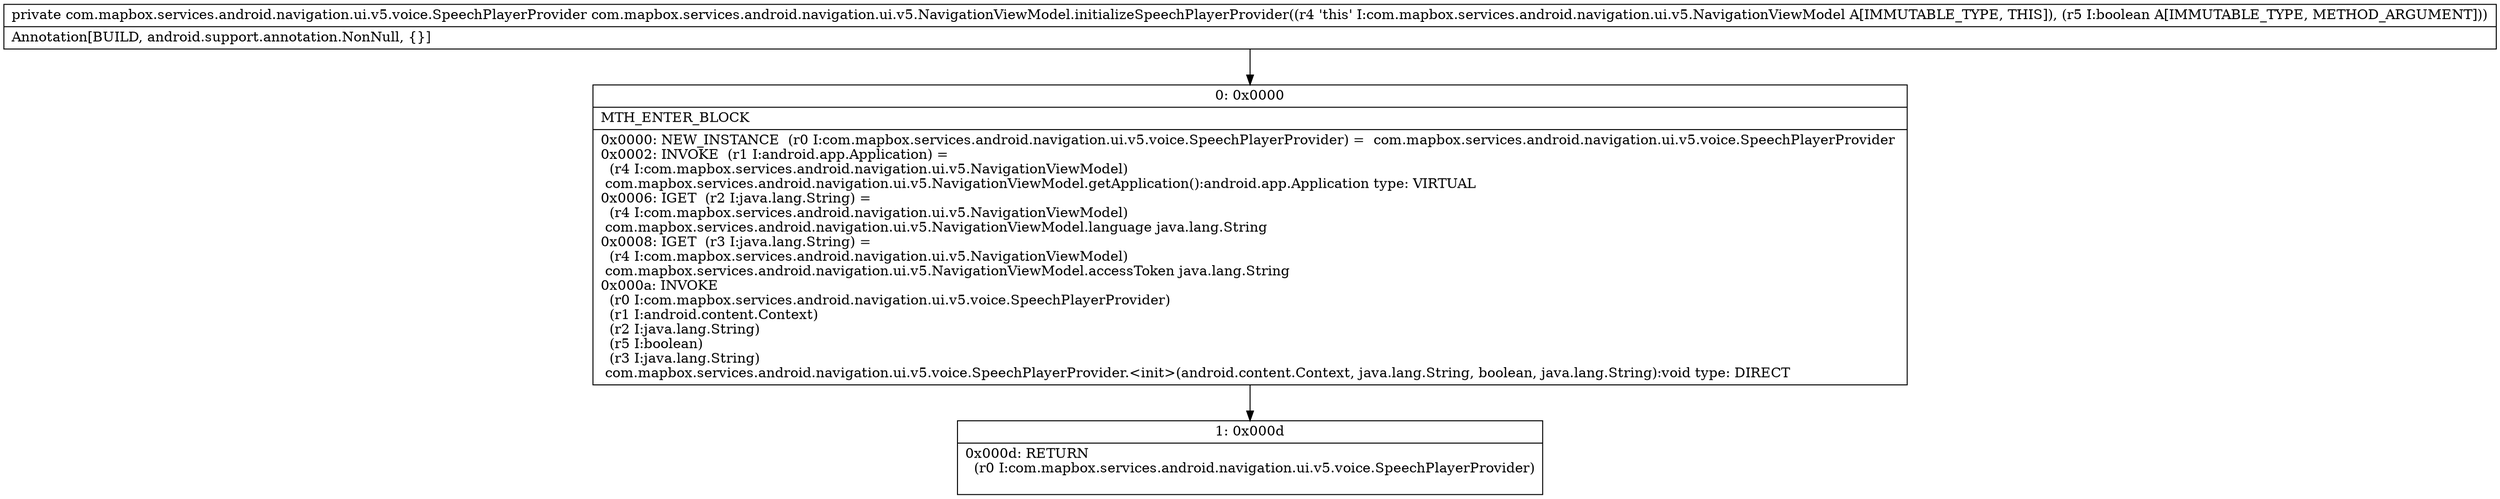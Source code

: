 digraph "CFG forcom.mapbox.services.android.navigation.ui.v5.NavigationViewModel.initializeSpeechPlayerProvider(Z)Lcom\/mapbox\/services\/android\/navigation\/ui\/v5\/voice\/SpeechPlayerProvider;" {
Node_0 [shape=record,label="{0\:\ 0x0000|MTH_ENTER_BLOCK\l|0x0000: NEW_INSTANCE  (r0 I:com.mapbox.services.android.navigation.ui.v5.voice.SpeechPlayerProvider) =  com.mapbox.services.android.navigation.ui.v5.voice.SpeechPlayerProvider \l0x0002: INVOKE  (r1 I:android.app.Application) = \l  (r4 I:com.mapbox.services.android.navigation.ui.v5.NavigationViewModel)\l com.mapbox.services.android.navigation.ui.v5.NavigationViewModel.getApplication():android.app.Application type: VIRTUAL \l0x0006: IGET  (r2 I:java.lang.String) = \l  (r4 I:com.mapbox.services.android.navigation.ui.v5.NavigationViewModel)\l com.mapbox.services.android.navigation.ui.v5.NavigationViewModel.language java.lang.String \l0x0008: IGET  (r3 I:java.lang.String) = \l  (r4 I:com.mapbox.services.android.navigation.ui.v5.NavigationViewModel)\l com.mapbox.services.android.navigation.ui.v5.NavigationViewModel.accessToken java.lang.String \l0x000a: INVOKE  \l  (r0 I:com.mapbox.services.android.navigation.ui.v5.voice.SpeechPlayerProvider)\l  (r1 I:android.content.Context)\l  (r2 I:java.lang.String)\l  (r5 I:boolean)\l  (r3 I:java.lang.String)\l com.mapbox.services.android.navigation.ui.v5.voice.SpeechPlayerProvider.\<init\>(android.content.Context, java.lang.String, boolean, java.lang.String):void type: DIRECT \l}"];
Node_1 [shape=record,label="{1\:\ 0x000d|0x000d: RETURN  \l  (r0 I:com.mapbox.services.android.navigation.ui.v5.voice.SpeechPlayerProvider)\l \l}"];
MethodNode[shape=record,label="{private com.mapbox.services.android.navigation.ui.v5.voice.SpeechPlayerProvider com.mapbox.services.android.navigation.ui.v5.NavigationViewModel.initializeSpeechPlayerProvider((r4 'this' I:com.mapbox.services.android.navigation.ui.v5.NavigationViewModel A[IMMUTABLE_TYPE, THIS]), (r5 I:boolean A[IMMUTABLE_TYPE, METHOD_ARGUMENT]))  | Annotation[BUILD, android.support.annotation.NonNull, \{\}]\l}"];
MethodNode -> Node_0;
Node_0 -> Node_1;
}

